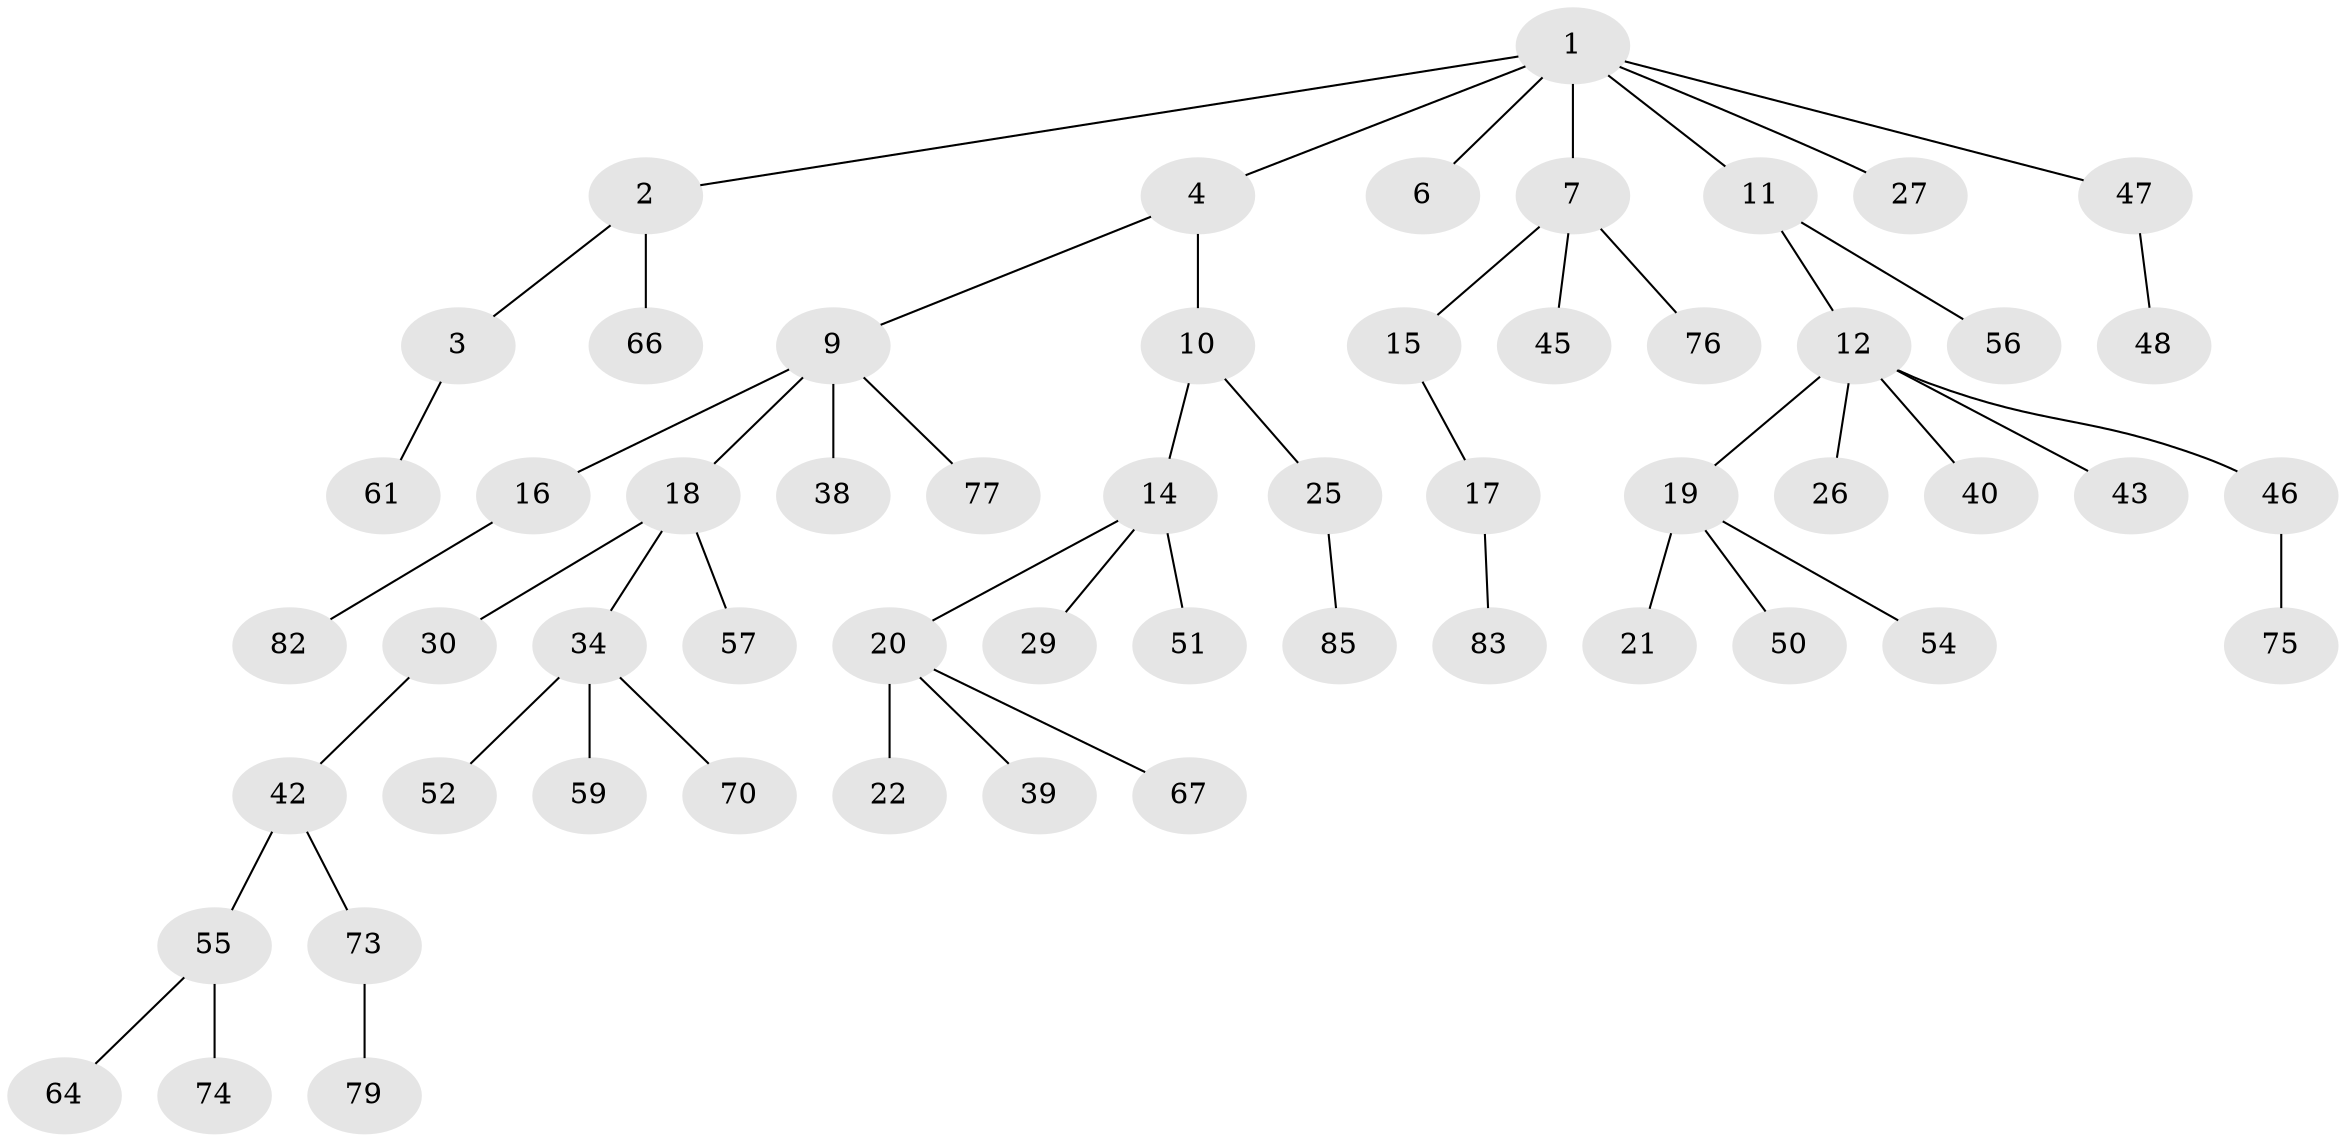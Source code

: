 // original degree distribution, {4: 0.08235294117647059, 2: 0.2823529411764706, 5: 0.07058823529411765, 3: 0.08235294117647059, 1: 0.4823529411764706}
// Generated by graph-tools (version 1.1) at 2025/42/03/06/25 10:42:02]
// undirected, 56 vertices, 55 edges
graph export_dot {
graph [start="1"]
  node [color=gray90,style=filled];
  1 [super="+5"];
  2 [super="+23"];
  3 [super="+37"];
  4 [super="+8"];
  6 [super="+49"];
  7 [super="+36"];
  9;
  10 [super="+13"];
  11 [super="+69"];
  12 [super="+32"];
  14 [super="+35"];
  15;
  16 [super="+31"];
  17 [super="+62"];
  18 [super="+28"];
  19 [super="+80"];
  20 [super="+33"];
  21 [super="+84"];
  22 [super="+24"];
  25 [super="+41"];
  26;
  27;
  29 [super="+63"];
  30 [super="+53"];
  34 [super="+44"];
  38 [super="+81"];
  39;
  40 [super="+68"];
  42 [super="+60"];
  43;
  45;
  46 [super="+78"];
  47;
  48 [super="+72"];
  50;
  51 [super="+58"];
  52;
  54;
  55 [super="+65"];
  56;
  57;
  59;
  61;
  64;
  66;
  67 [super="+71"];
  70;
  73;
  74;
  75;
  76;
  77;
  79;
  82;
  83;
  85;
  1 -- 2;
  1 -- 4;
  1 -- 27;
  1 -- 6;
  1 -- 7;
  1 -- 11;
  1 -- 47;
  2 -- 3;
  2 -- 66;
  3 -- 61;
  4 -- 9;
  4 -- 10;
  7 -- 15;
  7 -- 45;
  7 -- 76;
  9 -- 16;
  9 -- 18;
  9 -- 38;
  9 -- 77;
  10 -- 14;
  10 -- 25;
  11 -- 12;
  11 -- 56;
  12 -- 19;
  12 -- 26;
  12 -- 46;
  12 -- 40;
  12 -- 43;
  14 -- 20;
  14 -- 29;
  14 -- 51;
  15 -- 17;
  16 -- 82;
  17 -- 83;
  18 -- 57;
  18 -- 34;
  18 -- 30;
  19 -- 21;
  19 -- 50;
  19 -- 54;
  20 -- 22;
  20 -- 39;
  20 -- 67;
  25 -- 85;
  30 -- 42;
  34 -- 52;
  34 -- 59;
  34 -- 70;
  42 -- 55;
  42 -- 73;
  46 -- 75;
  47 -- 48;
  55 -- 64;
  55 -- 74;
  73 -- 79;
}
